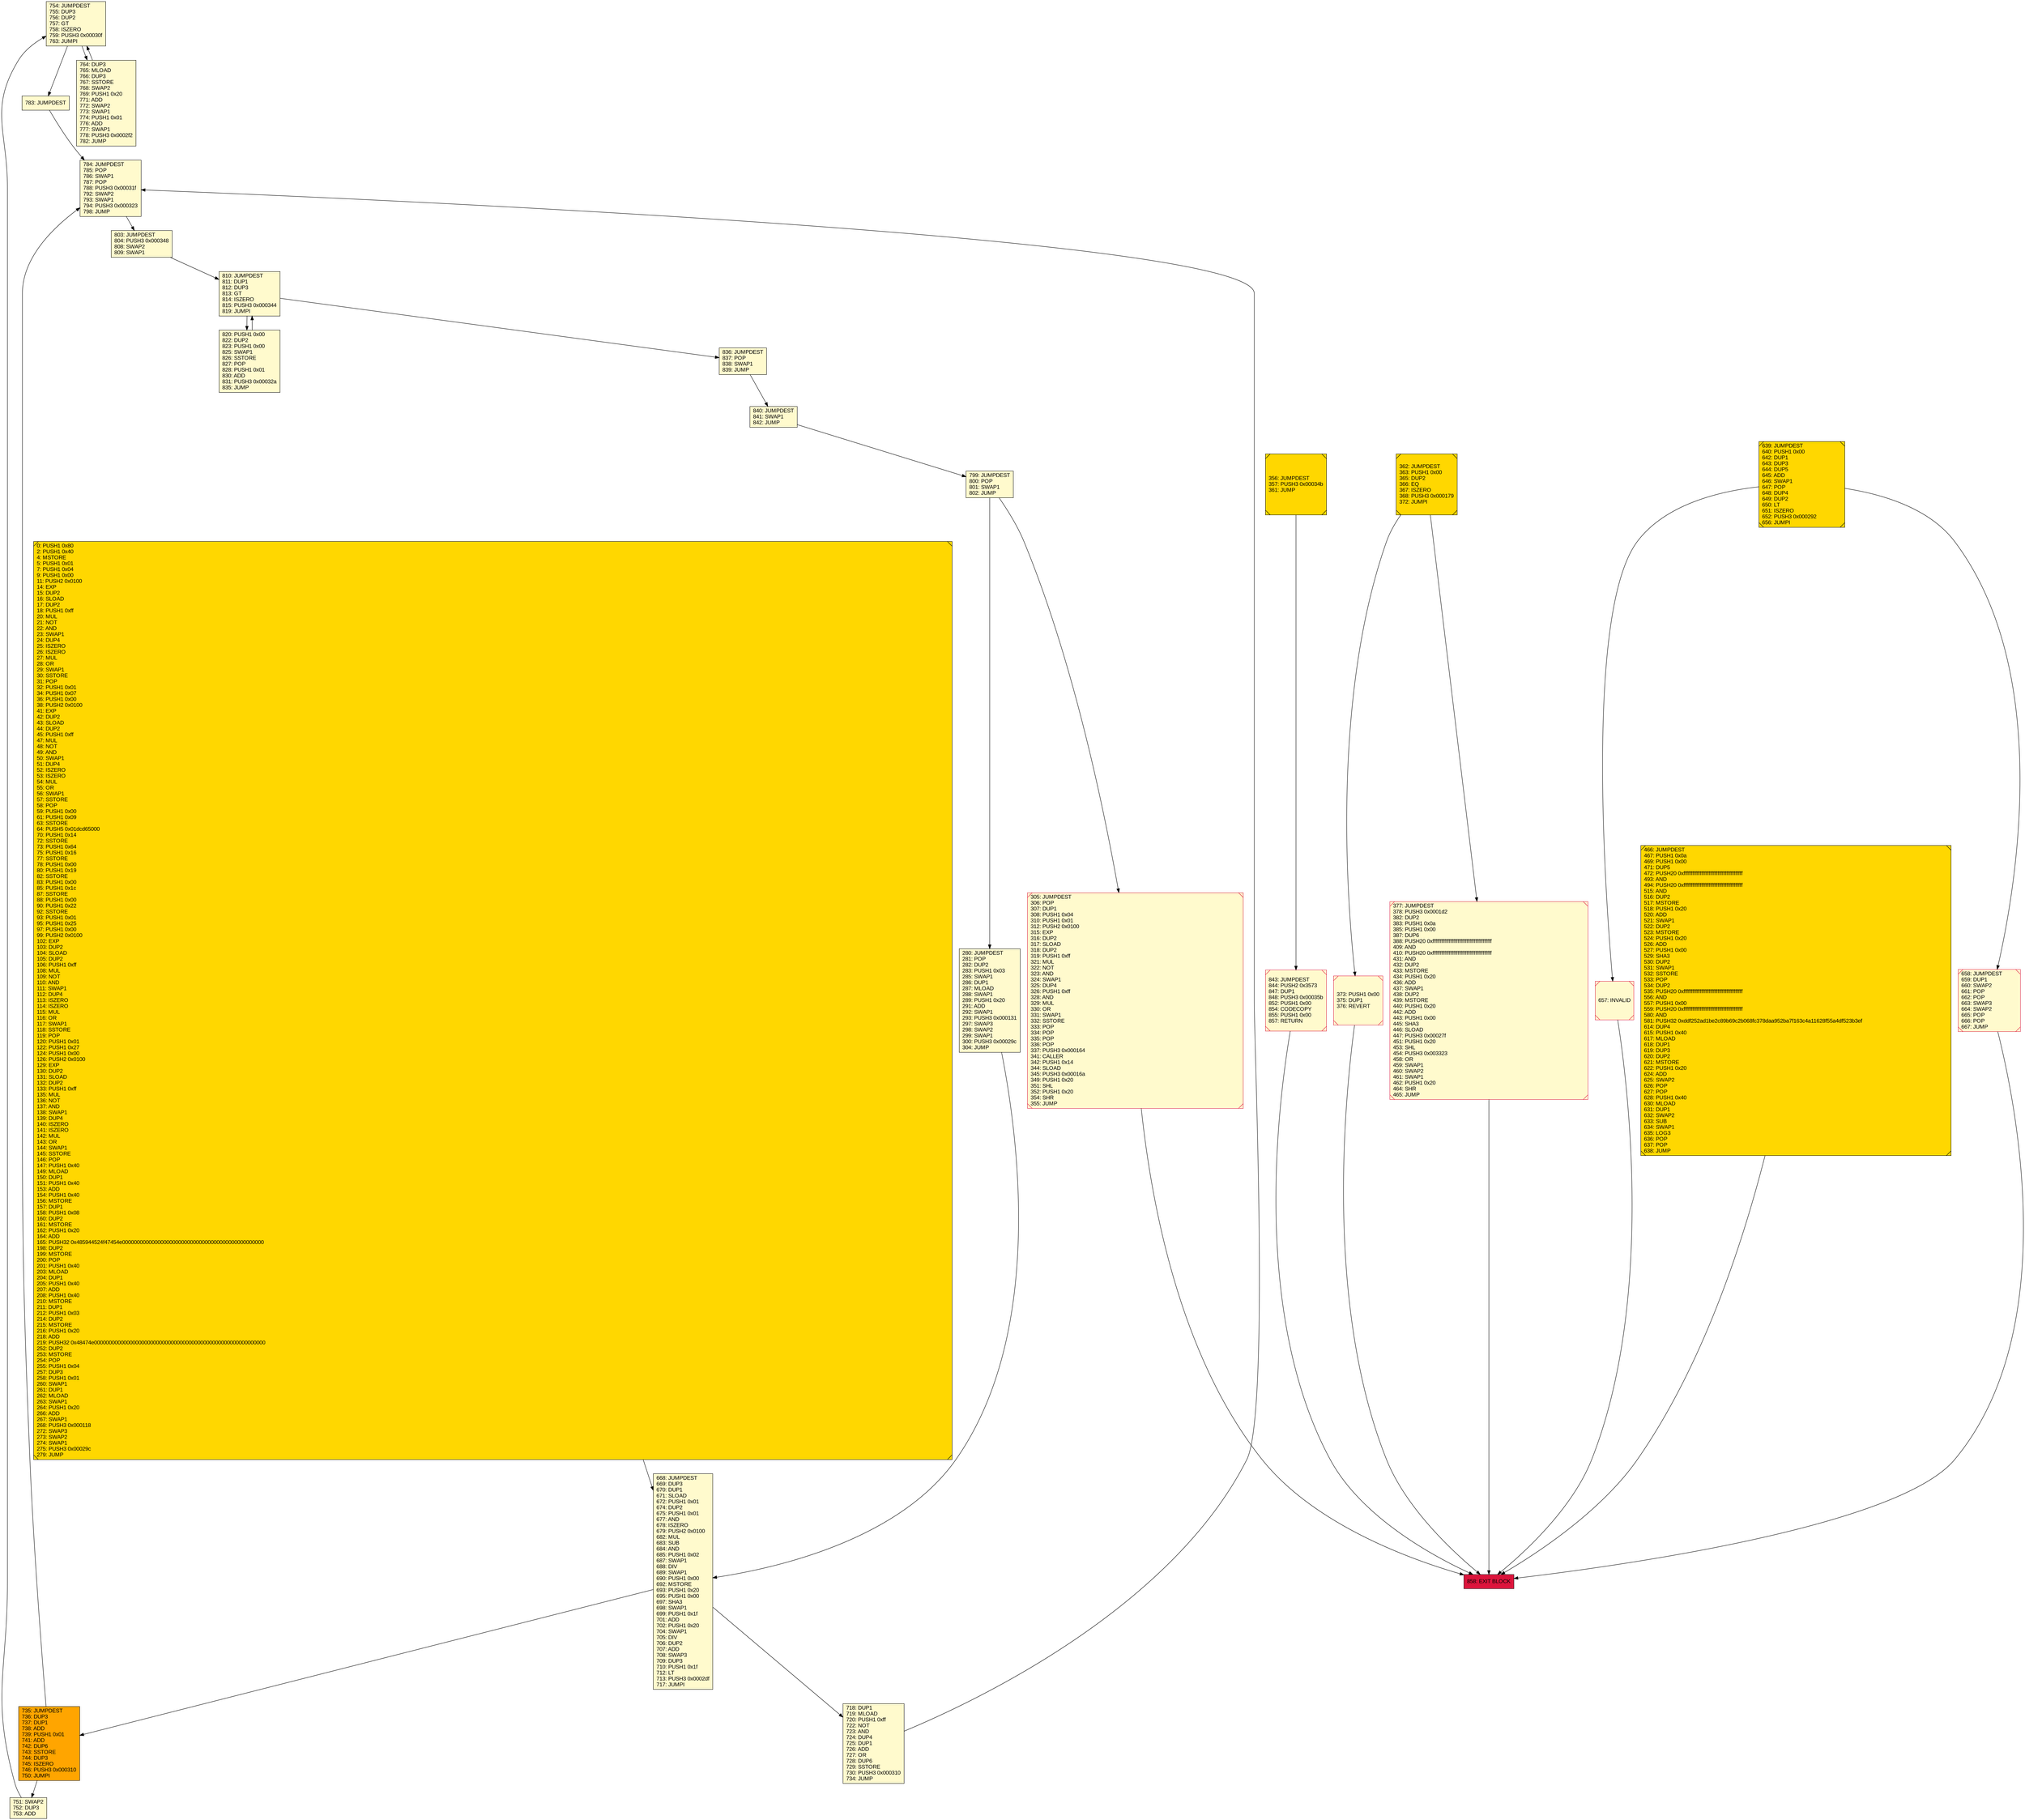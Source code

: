 digraph G {
bgcolor=transparent rankdir=UD;
node [shape=box style=filled color=black fillcolor=white fontname=arial fontcolor=black];
754 [label="754: JUMPDEST\l755: DUP3\l756: DUP2\l757: GT\l758: ISZERO\l759: PUSH3 0x00030f\l763: JUMPI\l" fillcolor=lemonchiffon ];
0 [label="0: PUSH1 0x80\l2: PUSH1 0x40\l4: MSTORE\l5: PUSH1 0x01\l7: PUSH1 0x04\l9: PUSH1 0x00\l11: PUSH2 0x0100\l14: EXP\l15: DUP2\l16: SLOAD\l17: DUP2\l18: PUSH1 0xff\l20: MUL\l21: NOT\l22: AND\l23: SWAP1\l24: DUP4\l25: ISZERO\l26: ISZERO\l27: MUL\l28: OR\l29: SWAP1\l30: SSTORE\l31: POP\l32: PUSH1 0x01\l34: PUSH1 0x07\l36: PUSH1 0x00\l38: PUSH2 0x0100\l41: EXP\l42: DUP2\l43: SLOAD\l44: DUP2\l45: PUSH1 0xff\l47: MUL\l48: NOT\l49: AND\l50: SWAP1\l51: DUP4\l52: ISZERO\l53: ISZERO\l54: MUL\l55: OR\l56: SWAP1\l57: SSTORE\l58: POP\l59: PUSH1 0x00\l61: PUSH1 0x09\l63: SSTORE\l64: PUSH5 0x01dcd65000\l70: PUSH1 0x14\l72: SSTORE\l73: PUSH1 0x64\l75: PUSH1 0x16\l77: SSTORE\l78: PUSH1 0x00\l80: PUSH1 0x19\l82: SSTORE\l83: PUSH1 0x00\l85: PUSH1 0x1c\l87: SSTORE\l88: PUSH1 0x00\l90: PUSH1 0x22\l92: SSTORE\l93: PUSH1 0x01\l95: PUSH1 0x25\l97: PUSH1 0x00\l99: PUSH2 0x0100\l102: EXP\l103: DUP2\l104: SLOAD\l105: DUP2\l106: PUSH1 0xff\l108: MUL\l109: NOT\l110: AND\l111: SWAP1\l112: DUP4\l113: ISZERO\l114: ISZERO\l115: MUL\l116: OR\l117: SWAP1\l118: SSTORE\l119: POP\l120: PUSH1 0x01\l122: PUSH1 0x27\l124: PUSH1 0x00\l126: PUSH2 0x0100\l129: EXP\l130: DUP2\l131: SLOAD\l132: DUP2\l133: PUSH1 0xff\l135: MUL\l136: NOT\l137: AND\l138: SWAP1\l139: DUP4\l140: ISZERO\l141: ISZERO\l142: MUL\l143: OR\l144: SWAP1\l145: SSTORE\l146: POP\l147: PUSH1 0x40\l149: MLOAD\l150: DUP1\l151: PUSH1 0x40\l153: ADD\l154: PUSH1 0x40\l156: MSTORE\l157: DUP1\l158: PUSH1 0x08\l160: DUP2\l161: MSTORE\l162: PUSH1 0x20\l164: ADD\l165: PUSH32 0x485944524f47454e000000000000000000000000000000000000000000000000\l198: DUP2\l199: MSTORE\l200: POP\l201: PUSH1 0x40\l203: MLOAD\l204: DUP1\l205: PUSH1 0x40\l207: ADD\l208: PUSH1 0x40\l210: MSTORE\l211: DUP1\l212: PUSH1 0x03\l214: DUP2\l215: MSTORE\l216: PUSH1 0x20\l218: ADD\l219: PUSH32 0x48474e0000000000000000000000000000000000000000000000000000000000\l252: DUP2\l253: MSTORE\l254: POP\l255: PUSH1 0x04\l257: DUP3\l258: PUSH1 0x01\l260: SWAP1\l261: DUP1\l262: MLOAD\l263: SWAP1\l264: PUSH1 0x20\l266: ADD\l267: SWAP1\l268: PUSH3 0x000118\l272: SWAP3\l273: SWAP2\l274: SWAP1\l275: PUSH3 0x00029c\l279: JUMP\l" fillcolor=lemonchiffon shape=Msquare fillcolor=gold ];
377 [label="377: JUMPDEST\l378: PUSH3 0x0001d2\l382: DUP2\l383: PUSH1 0x0a\l385: PUSH1 0x00\l387: DUP6\l388: PUSH20 0xffffffffffffffffffffffffffffffffffffffff\l409: AND\l410: PUSH20 0xffffffffffffffffffffffffffffffffffffffff\l431: AND\l432: DUP2\l433: MSTORE\l434: PUSH1 0x20\l436: ADD\l437: SWAP1\l438: DUP2\l439: MSTORE\l440: PUSH1 0x20\l442: ADD\l443: PUSH1 0x00\l445: SHA3\l446: SLOAD\l447: PUSH3 0x00027f\l451: PUSH1 0x20\l453: SHL\l454: PUSH3 0x003323\l458: OR\l459: SWAP1\l460: SWAP2\l461: SWAP1\l462: PUSH1 0x20\l464: SHR\l465: JUMP\l" fillcolor=lemonchiffon shape=Msquare color=crimson ];
718 [label="718: DUP1\l719: MLOAD\l720: PUSH1 0xff\l722: NOT\l723: AND\l724: DUP4\l725: DUP1\l726: ADD\l727: OR\l728: DUP6\l729: SSTORE\l730: PUSH3 0x000310\l734: JUMP\l" fillcolor=lemonchiffon ];
783 [label="783: JUMPDEST\l" fillcolor=lemonchiffon ];
466 [label="466: JUMPDEST\l467: PUSH1 0x0a\l469: PUSH1 0x00\l471: DUP5\l472: PUSH20 0xffffffffffffffffffffffffffffffffffffffff\l493: AND\l494: PUSH20 0xffffffffffffffffffffffffffffffffffffffff\l515: AND\l516: DUP2\l517: MSTORE\l518: PUSH1 0x20\l520: ADD\l521: SWAP1\l522: DUP2\l523: MSTORE\l524: PUSH1 0x20\l526: ADD\l527: PUSH1 0x00\l529: SHA3\l530: DUP2\l531: SWAP1\l532: SSTORE\l533: POP\l534: DUP2\l535: PUSH20 0xffffffffffffffffffffffffffffffffffffffff\l556: AND\l557: PUSH1 0x00\l559: PUSH20 0xffffffffffffffffffffffffffffffffffffffff\l580: AND\l581: PUSH32 0xddf252ad1be2c89b69c2b068fc378daa952ba7f163c4a11628f55a4df523b3ef\l614: DUP4\l615: PUSH1 0x40\l617: MLOAD\l618: DUP1\l619: DUP3\l620: DUP2\l621: MSTORE\l622: PUSH1 0x20\l624: ADD\l625: SWAP2\l626: POP\l627: POP\l628: PUSH1 0x40\l630: MLOAD\l631: DUP1\l632: SWAP2\l633: SUB\l634: SWAP1\l635: LOG3\l636: POP\l637: POP\l638: JUMP\l" fillcolor=lemonchiffon shape=Msquare fillcolor=gold ];
803 [label="803: JUMPDEST\l804: PUSH3 0x000348\l808: SWAP2\l809: SWAP1\l" fillcolor=lemonchiffon ];
799 [label="799: JUMPDEST\l800: POP\l801: SWAP1\l802: JUMP\l" fillcolor=lemonchiffon ];
784 [label="784: JUMPDEST\l785: POP\l786: SWAP1\l787: POP\l788: PUSH3 0x00031f\l792: SWAP2\l793: SWAP1\l794: PUSH3 0x000323\l798: JUMP\l" fillcolor=lemonchiffon ];
373 [label="373: PUSH1 0x00\l375: DUP1\l376: REVERT\l" fillcolor=lemonchiffon shape=Msquare color=crimson ];
836 [label="836: JUMPDEST\l837: POP\l838: SWAP1\l839: JUMP\l" fillcolor=lemonchiffon ];
305 [label="305: JUMPDEST\l306: POP\l307: DUP1\l308: PUSH1 0x04\l310: PUSH1 0x01\l312: PUSH2 0x0100\l315: EXP\l316: DUP2\l317: SLOAD\l318: DUP2\l319: PUSH1 0xff\l321: MUL\l322: NOT\l323: AND\l324: SWAP1\l325: DUP4\l326: PUSH1 0xff\l328: AND\l329: MUL\l330: OR\l331: SWAP1\l332: SSTORE\l333: POP\l334: POP\l335: POP\l336: POP\l337: PUSH3 0x000164\l341: CALLER\l342: PUSH1 0x14\l344: SLOAD\l345: PUSH3 0x00016a\l349: PUSH1 0x20\l351: SHL\l352: PUSH1 0x20\l354: SHR\l355: JUMP\l" fillcolor=lemonchiffon shape=Msquare color=crimson ];
820 [label="820: PUSH1 0x00\l822: DUP2\l823: PUSH1 0x00\l825: SWAP1\l826: SSTORE\l827: POP\l828: PUSH1 0x01\l830: ADD\l831: PUSH3 0x00032a\l835: JUMP\l" fillcolor=lemonchiffon ];
858 [label="858: EXIT BLOCK\l" fillcolor=crimson ];
356 [label="356: JUMPDEST\l357: PUSH3 0x00034b\l361: JUMP\l" fillcolor=lemonchiffon shape=Msquare fillcolor=gold ];
735 [label="735: JUMPDEST\l736: DUP3\l737: DUP1\l738: ADD\l739: PUSH1 0x01\l741: ADD\l742: DUP6\l743: SSTORE\l744: DUP3\l745: ISZERO\l746: PUSH3 0x000310\l750: JUMPI\l" fillcolor=orange ];
764 [label="764: DUP3\l765: MLOAD\l766: DUP3\l767: SSTORE\l768: SWAP2\l769: PUSH1 0x20\l771: ADD\l772: SWAP2\l773: SWAP1\l774: PUSH1 0x01\l776: ADD\l777: SWAP1\l778: PUSH3 0x0002f2\l782: JUMP\l" fillcolor=lemonchiffon ];
280 [label="280: JUMPDEST\l281: POP\l282: DUP2\l283: PUSH1 0x03\l285: SWAP1\l286: DUP1\l287: MLOAD\l288: SWAP1\l289: PUSH1 0x20\l291: ADD\l292: SWAP1\l293: PUSH3 0x000131\l297: SWAP3\l298: SWAP2\l299: SWAP1\l300: PUSH3 0x00029c\l304: JUMP\l" fillcolor=lemonchiffon ];
639 [label="639: JUMPDEST\l640: PUSH1 0x00\l642: DUP1\l643: DUP3\l644: DUP5\l645: ADD\l646: SWAP1\l647: POP\l648: DUP4\l649: DUP2\l650: LT\l651: ISZERO\l652: PUSH3 0x000292\l656: JUMPI\l" fillcolor=lemonchiffon shape=Msquare fillcolor=gold ];
751 [label="751: SWAP2\l752: DUP3\l753: ADD\l" fillcolor=lemonchiffon ];
843 [label="843: JUMPDEST\l844: PUSH2 0x3573\l847: DUP1\l848: PUSH3 0x00035b\l852: PUSH1 0x00\l854: CODECOPY\l855: PUSH1 0x00\l857: RETURN\l" fillcolor=lemonchiffon shape=Msquare color=crimson ];
657 [label="657: INVALID\l" fillcolor=lemonchiffon shape=Msquare color=crimson ];
362 [label="362: JUMPDEST\l363: PUSH1 0x00\l365: DUP2\l366: EQ\l367: ISZERO\l368: PUSH3 0x000179\l372: JUMPI\l" fillcolor=lemonchiffon shape=Msquare fillcolor=gold ];
668 [label="668: JUMPDEST\l669: DUP3\l670: DUP1\l671: SLOAD\l672: PUSH1 0x01\l674: DUP2\l675: PUSH1 0x01\l677: AND\l678: ISZERO\l679: PUSH2 0x0100\l682: MUL\l683: SUB\l684: AND\l685: PUSH1 0x02\l687: SWAP1\l688: DIV\l689: SWAP1\l690: PUSH1 0x00\l692: MSTORE\l693: PUSH1 0x20\l695: PUSH1 0x00\l697: SHA3\l698: SWAP1\l699: PUSH1 0x1f\l701: ADD\l702: PUSH1 0x20\l704: SWAP1\l705: DIV\l706: DUP2\l707: ADD\l708: SWAP3\l709: DUP3\l710: PUSH1 0x1f\l712: LT\l713: PUSH3 0x0002df\l717: JUMPI\l" fillcolor=lemonchiffon ];
840 [label="840: JUMPDEST\l841: SWAP1\l842: JUMP\l" fillcolor=lemonchiffon ];
658 [label="658: JUMPDEST\l659: DUP1\l660: SWAP2\l661: POP\l662: POP\l663: SWAP3\l664: SWAP2\l665: POP\l666: POP\l667: JUMP\l" fillcolor=lemonchiffon shape=Msquare color=crimson ];
810 [label="810: JUMPDEST\l811: DUP1\l812: DUP3\l813: GT\l814: ISZERO\l815: PUSH3 0x000344\l819: JUMPI\l" fillcolor=lemonchiffon ];
754 -> 783;
639 -> 657;
373 -> 858;
305 -> 858;
735 -> 751;
718 -> 784;
783 -> 784;
639 -> 658;
668 -> 735;
377 -> 858;
466 -> 858;
799 -> 305;
784 -> 803;
280 -> 668;
799 -> 280;
658 -> 858;
754 -> 764;
764 -> 754;
810 -> 820;
820 -> 810;
836 -> 840;
810 -> 836;
362 -> 377;
751 -> 754;
803 -> 810;
356 -> 843;
735 -> 784;
840 -> 799;
657 -> 858;
0 -> 668;
668 -> 718;
843 -> 858;
362 -> 373;
}